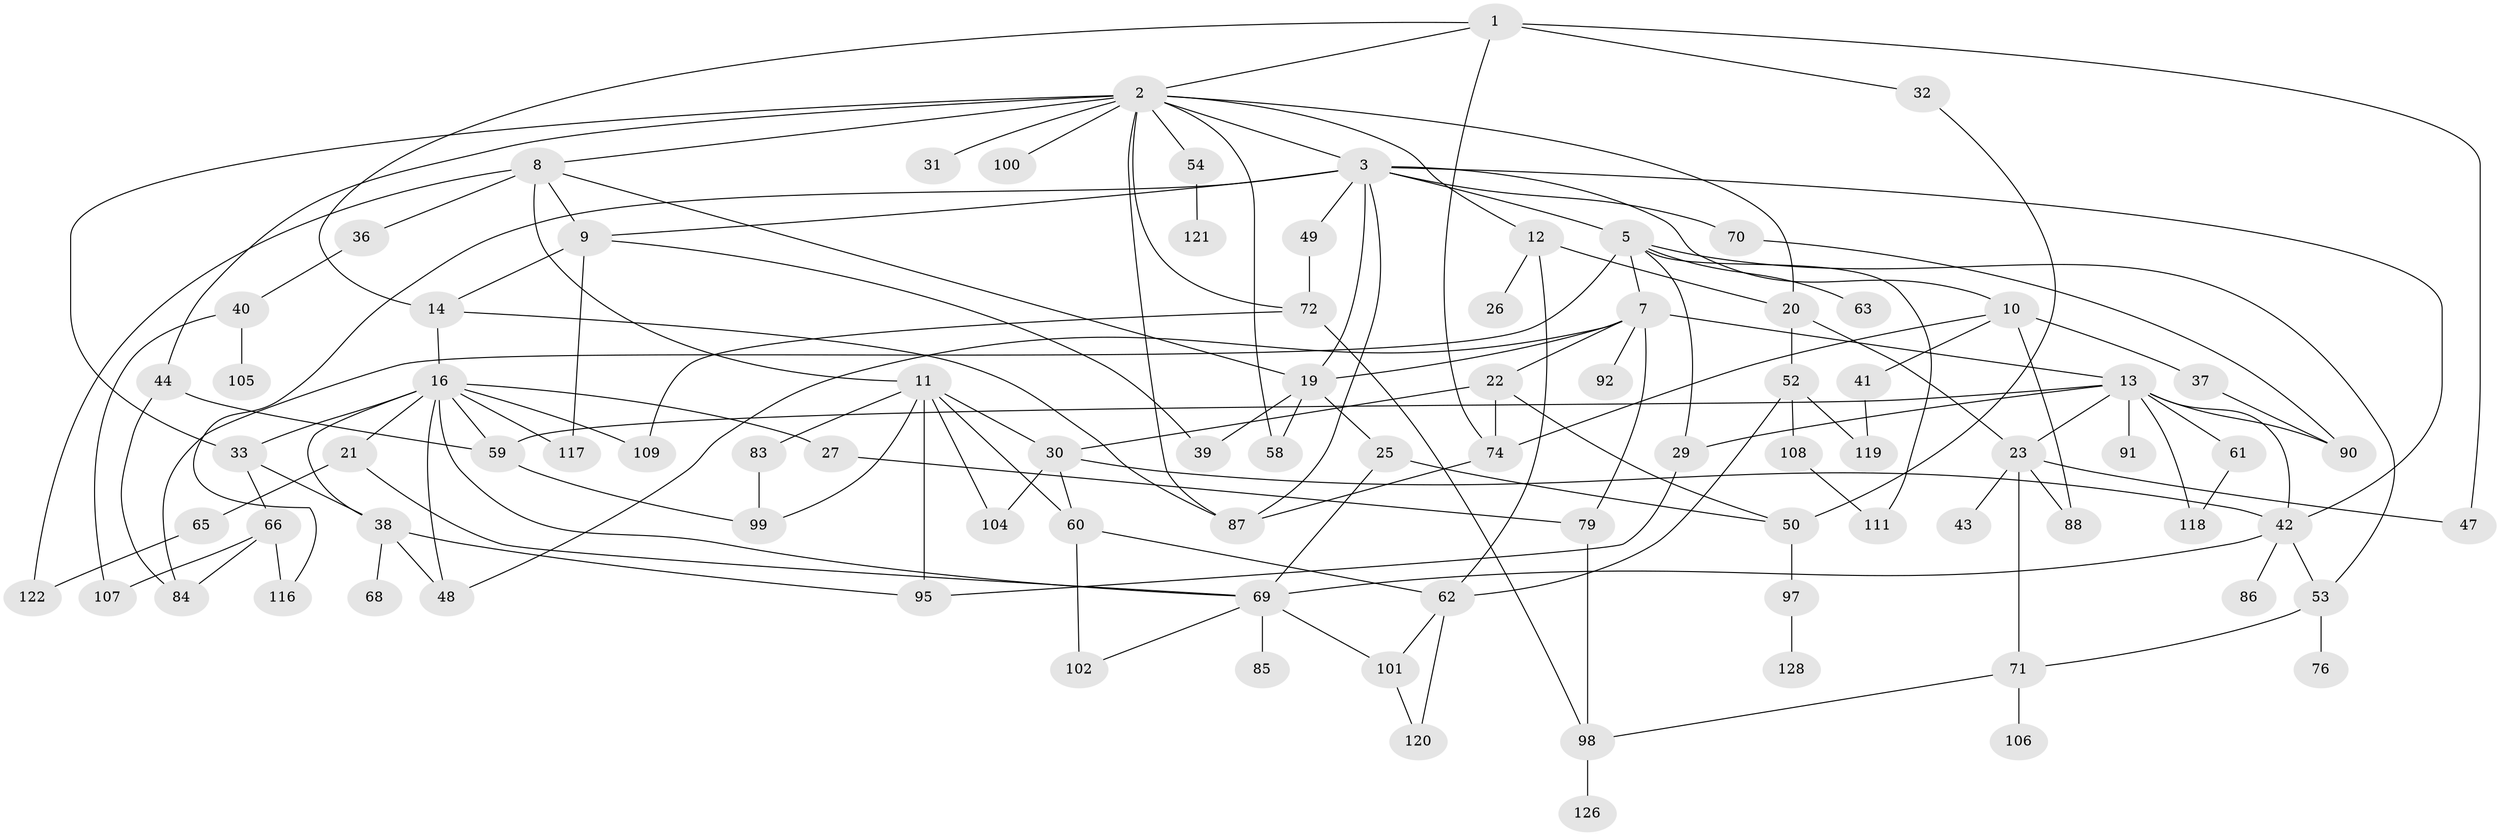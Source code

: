 // Generated by graph-tools (version 1.1) at 2025/23/03/03/25 07:23:32]
// undirected, 90 vertices, 148 edges
graph export_dot {
graph [start="1"]
  node [color=gray90,style=filled];
  1 [super="+131"];
  2 [super="+6"];
  3 [super="+4"];
  5 [super="+57"];
  7 [super="+15"];
  8 [super="+35"];
  9 [super="+123"];
  10 [super="+28"];
  11 [super="+17"];
  12 [super="+24"];
  13 [super="+45"];
  14;
  16 [super="+18"];
  19;
  20;
  21 [super="+46"];
  22 [super="+34"];
  23 [super="+64"];
  25 [super="+127"];
  26;
  27 [super="+75"];
  29 [super="+55"];
  30 [super="+77"];
  31;
  32 [super="+78"];
  33 [super="+124"];
  36;
  37 [super="+93"];
  38;
  39;
  40 [super="+96"];
  41;
  42 [super="+56"];
  43;
  44 [super="+80"];
  47;
  48;
  49;
  50 [super="+51"];
  52 [super="+130"];
  53 [super="+67"];
  54;
  58 [super="+112"];
  59;
  60 [super="+73"];
  61;
  62 [super="+94"];
  63;
  65 [super="+110"];
  66 [super="+82"];
  68;
  69 [super="+81"];
  70;
  71 [super="+125"];
  72 [super="+129"];
  74 [super="+103"];
  76;
  79;
  83 [super="+89"];
  84;
  85;
  86;
  87;
  88;
  90;
  91;
  92;
  95 [super="+113"];
  97 [super="+115"];
  98 [super="+114"];
  99;
  100;
  101;
  102;
  104;
  105;
  106;
  107;
  108;
  109;
  111;
  116;
  117;
  118;
  119;
  120;
  121;
  122;
  126;
  128;
  1 -- 2;
  1 -- 32;
  1 -- 47;
  1 -- 74;
  1 -- 14;
  2 -- 3;
  2 -- 20;
  2 -- 31;
  2 -- 44;
  2 -- 54;
  2 -- 87;
  2 -- 58;
  2 -- 33;
  2 -- 8;
  2 -- 100;
  2 -- 12;
  2 -- 72;
  3 -- 49;
  3 -- 70;
  3 -- 116;
  3 -- 19;
  3 -- 5;
  3 -- 87;
  3 -- 9;
  3 -- 10;
  3 -- 42;
  5 -- 7 [weight=2];
  5 -- 29;
  5 -- 84;
  5 -- 111;
  5 -- 53;
  5 -- 63;
  7 -- 13;
  7 -- 19;
  7 -- 22;
  7 -- 92;
  7 -- 48;
  7 -- 79;
  8 -- 11;
  8 -- 36;
  8 -- 9;
  8 -- 122;
  8 -- 19;
  9 -- 14;
  9 -- 117;
  9 -- 39;
  10 -- 37;
  10 -- 88;
  10 -- 41;
  10 -- 74;
  11 -- 104;
  11 -- 30;
  11 -- 99;
  11 -- 83;
  11 -- 95;
  11 -- 60;
  12 -- 26;
  12 -- 20;
  12 -- 62;
  13 -- 23;
  13 -- 42;
  13 -- 61;
  13 -- 90;
  13 -- 118;
  13 -- 59;
  13 -- 91;
  13 -- 29;
  14 -- 16;
  14 -- 87;
  16 -- 21;
  16 -- 33;
  16 -- 38;
  16 -- 48;
  16 -- 69;
  16 -- 59;
  16 -- 117;
  16 -- 27;
  16 -- 109;
  19 -- 25;
  19 -- 39;
  19 -- 58;
  20 -- 52;
  20 -- 23;
  21 -- 65;
  21 -- 69;
  22 -- 30;
  22 -- 50 [weight=2];
  22 -- 74;
  23 -- 43;
  23 -- 71;
  23 -- 88;
  23 -- 47;
  25 -- 69;
  25 -- 50;
  27 -- 79;
  29 -- 95;
  30 -- 60;
  30 -- 42;
  30 -- 104;
  32 -- 50;
  33 -- 66;
  33 -- 38;
  36 -- 40;
  37 -- 90;
  38 -- 68;
  38 -- 48;
  38 -- 95;
  40 -- 105;
  40 -- 107;
  41 -- 119;
  42 -- 53;
  42 -- 86;
  42 -- 69;
  44 -- 84;
  44 -- 59;
  49 -- 72;
  50 -- 97;
  52 -- 108;
  52 -- 62;
  52 -- 119;
  53 -- 76;
  53 -- 71;
  54 -- 121;
  59 -- 99;
  60 -- 62;
  60 -- 102;
  61 -- 118;
  62 -- 120;
  62 -- 101;
  65 -- 122;
  66 -- 116;
  66 -- 107;
  66 -- 84;
  69 -- 101;
  69 -- 85;
  69 -- 102;
  70 -- 90;
  71 -- 98;
  71 -- 106;
  72 -- 109;
  72 -- 98;
  74 -- 87;
  79 -- 98;
  83 -- 99;
  97 -- 128 [weight=2];
  98 -- 126;
  101 -- 120;
  108 -- 111;
}
